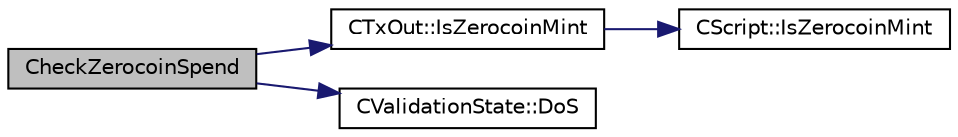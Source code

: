 digraph "CheckZerocoinSpend"
{
  edge [fontname="Helvetica",fontsize="10",labelfontname="Helvetica",labelfontsize="10"];
  node [fontname="Helvetica",fontsize="10",shape=record];
  rankdir="LR";
  Node306 [label="CheckZerocoinSpend",height=0.2,width=0.4,color="black", fillcolor="grey75", style="filled", fontcolor="black"];
  Node306 -> Node307 [color="midnightblue",fontsize="10",style="solid",fontname="Helvetica"];
  Node307 [label="CTxOut::IsZerocoinMint",height=0.2,width=0.4,color="black", fillcolor="white", style="filled",URL="$class_c_tx_out.html#a94d2d89e02ab1e8a7d0c2326aaa35725"];
  Node307 -> Node308 [color="midnightblue",fontsize="10",style="solid",fontname="Helvetica"];
  Node308 [label="CScript::IsZerocoinMint",height=0.2,width=0.4,color="black", fillcolor="white", style="filled",URL="$class_c_script.html#aadeaf93bd9c00abc9e20d082051adac8"];
  Node306 -> Node309 [color="midnightblue",fontsize="10",style="solid",fontname="Helvetica"];
  Node309 [label="CValidationState::DoS",height=0.2,width=0.4,color="black", fillcolor="white", style="filled",URL="$class_c_validation_state.html#a3c6786d00da8d1c5df25b4c3876409e8"];
}
